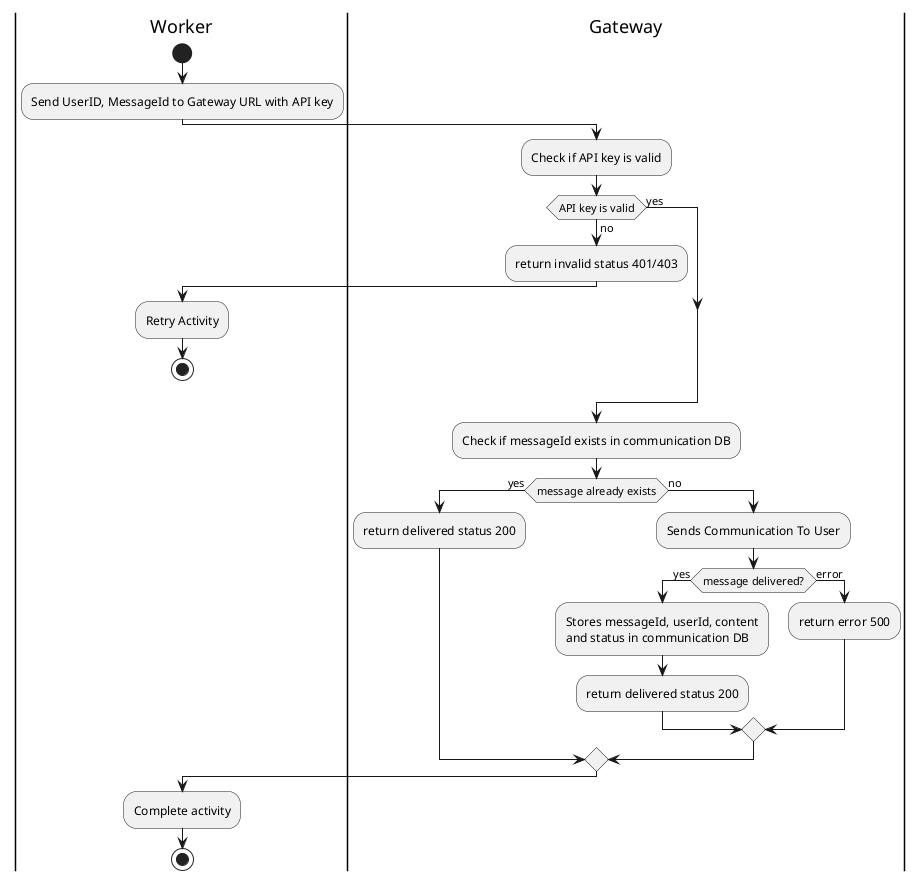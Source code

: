 @startuml Send Message To Gateway Activity;
|Worker|

start

:Send UserID, MessageId to Gateway URL with API key;

|Gateway|

:Check if API key is valid;
if (API key is valid) is (no) then
:return invalid status 401/403;
|Worker|
:Retry Activity;
stop
else (yes)

endif

|Gateway|

:Check if messageId exists in communication DB;
if (message already exists) is (yes) then
:return delivered status 200;
else (no)

:Sends Communication To User;

    if (message delivered?) is (yes) then
    :Stores messageId, userId, content
    and status in communication DB;
    :return delivered status 200;
    else (error)
    :return error 500;
    endif

endif
|Worker|
:Complete activity;
stop
@enduml